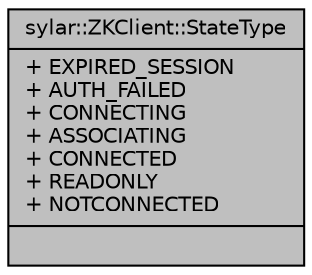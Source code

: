 digraph "sylar::ZKClient::StateType"
{
 // LATEX_PDF_SIZE
  edge [fontname="Helvetica",fontsize="10",labelfontname="Helvetica",labelfontsize="10"];
  node [fontname="Helvetica",fontsize="10",shape=record];
  Node1 [label="{sylar::ZKClient::StateType\n|+ EXPIRED_SESSION\l+ AUTH_FAILED\l+ CONNECTING\l+ ASSOCIATING\l+ CONNECTED\l+ READONLY\l+ NOTCONNECTED\l|}",height=0.2,width=0.4,color="black", fillcolor="grey75", style="filled", fontcolor="black",tooltip=" "];
}
